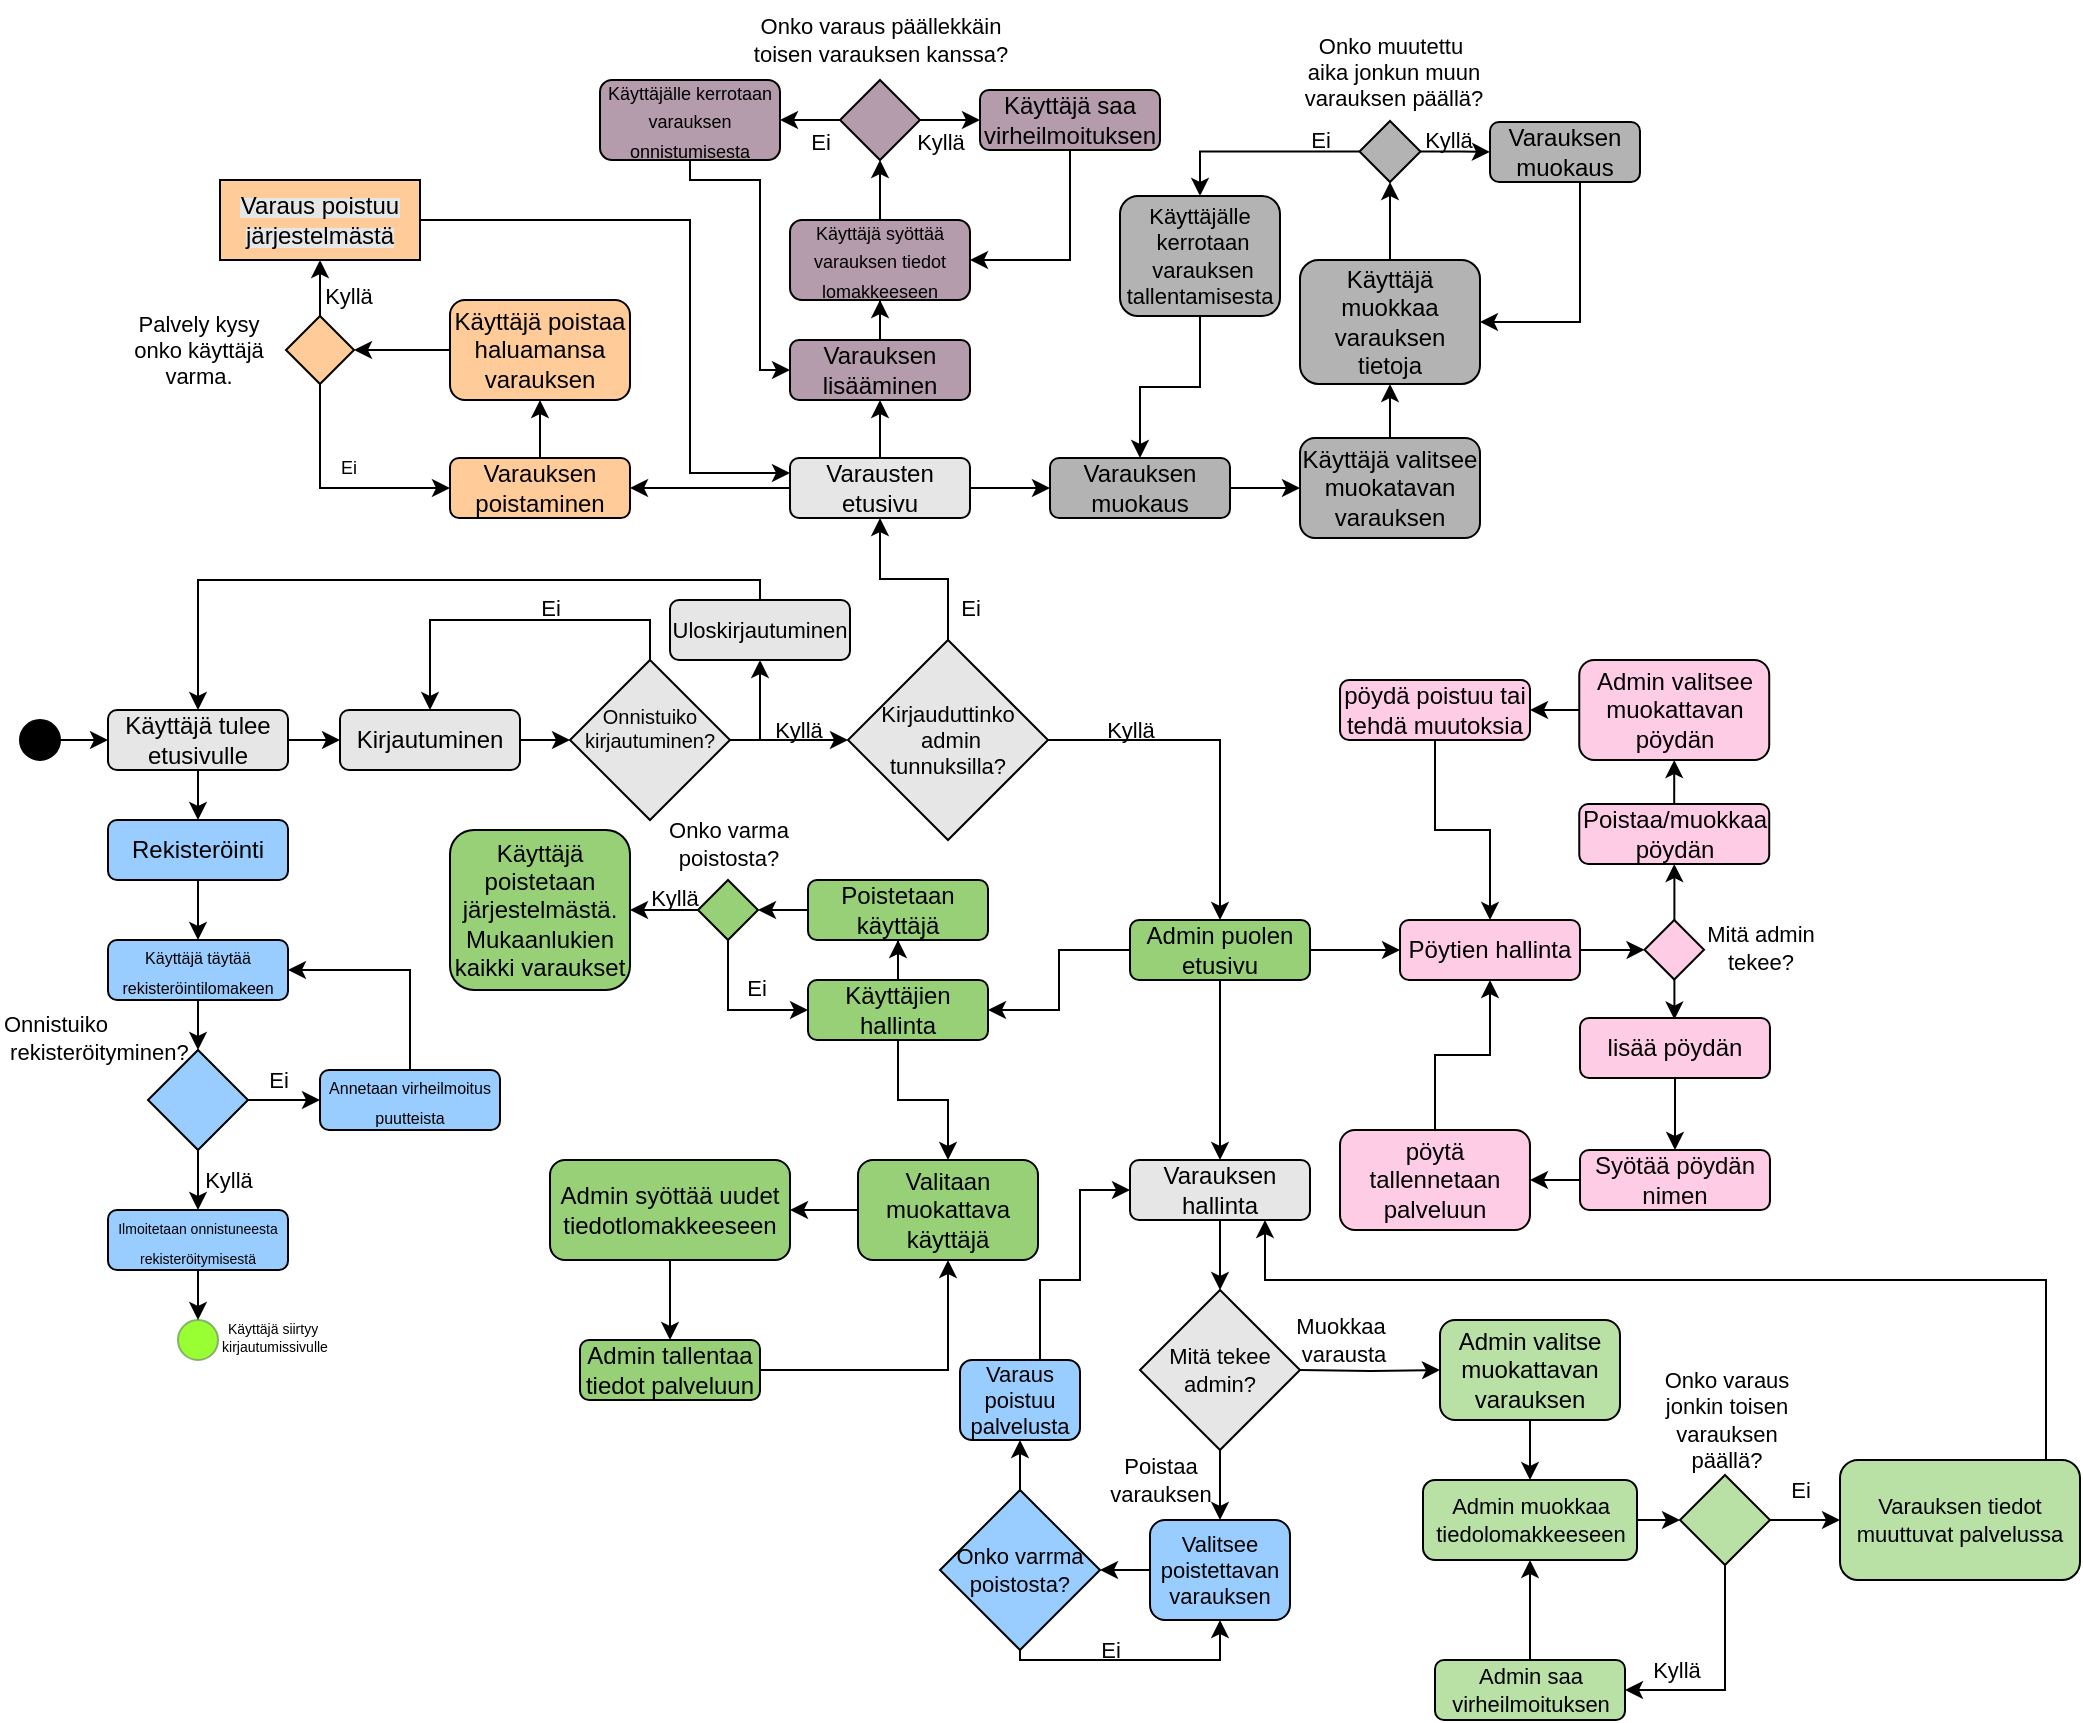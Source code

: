 <mxfile version="20.3.0" type="device"><diagram id="Zxwt-YHyjRHDtDr25b8a" name="Sivu-1"><mxGraphModel dx="840" dy="798" grid="1" gridSize="10" guides="1" tooltips="1" connect="1" arrows="1" fold="1" page="1" pageScale="1" pageWidth="827" pageHeight="1169" math="0" shadow="0"><root><mxCell id="0"/><mxCell id="1" parent="0"/><mxCell id="NAeCGCfn4lsuA14U1wZT-1" value="" style="ellipse;whiteSpace=wrap;html=1;aspect=fixed;fillColor=#000000;" vertex="1" parent="1"><mxGeometry x="10" y="380" width="20" height="20" as="geometry"/></mxCell><mxCell id="NAeCGCfn4lsuA14U1wZT-2" value="Käyttäjä tulee etusivulle" style="rounded=1;whiteSpace=wrap;html=1;fillColor=#E6E6E6;" vertex="1" parent="1"><mxGeometry x="54" y="375" width="90" height="30" as="geometry"/></mxCell><mxCell id="NAeCGCfn4lsuA14U1wZT-3" value="" style="endArrow=classic;html=1;rounded=0;exitX=1;exitY=0.5;exitDx=0;exitDy=0;" edge="1" parent="1" source="NAeCGCfn4lsuA14U1wZT-1" target="NAeCGCfn4lsuA14U1wZT-2"><mxGeometry width="50" height="50" relative="1" as="geometry"><mxPoint x="40" y="450" as="sourcePoint"/><mxPoint x="90" y="400" as="targetPoint"/></mxGeometry></mxCell><mxCell id="NAeCGCfn4lsuA14U1wZT-4" value="Rekisteröinti" style="rounded=1;whiteSpace=wrap;html=1;fillColor=#99CCFF;" vertex="1" parent="1"><mxGeometry x="54" y="430" width="90" height="30" as="geometry"/></mxCell><mxCell id="NAeCGCfn4lsuA14U1wZT-5" value="" style="endArrow=classic;html=1;rounded=0;entryX=0.5;entryY=0;entryDx=0;entryDy=0;exitX=0.5;exitY=1;exitDx=0;exitDy=0;" edge="1" parent="1" source="NAeCGCfn4lsuA14U1wZT-2" target="NAeCGCfn4lsuA14U1wZT-4"><mxGeometry width="50" height="50" relative="1" as="geometry"><mxPoint x="40" y="430" as="sourcePoint"/><mxPoint x="90" y="380" as="targetPoint"/></mxGeometry></mxCell><mxCell id="NAeCGCfn4lsuA14U1wZT-6" value="&lt;font style=&quot;font-size: 8px;&quot;&gt;Käyttäjä täytää rekisteröintilomakeen&lt;/font&gt;" style="rounded=1;whiteSpace=wrap;html=1;fillColor=#99CCFF;" vertex="1" parent="1"><mxGeometry x="54" y="490" width="90" height="30" as="geometry"/></mxCell><mxCell id="NAeCGCfn4lsuA14U1wZT-8" value="" style="endArrow=classic;html=1;rounded=0;fontSize=8;entryX=0.5;entryY=0;entryDx=0;entryDy=0;exitX=0.5;exitY=1;exitDx=0;exitDy=0;" edge="1" parent="1" source="NAeCGCfn4lsuA14U1wZT-4" target="NAeCGCfn4lsuA14U1wZT-6"><mxGeometry width="50" height="50" relative="1" as="geometry"><mxPoint x="130" y="470" as="sourcePoint"/><mxPoint x="180" y="420" as="targetPoint"/></mxGeometry></mxCell><mxCell id="NAeCGCfn4lsuA14U1wZT-18" value="" style="endArrow=classic;html=1;rounded=0;fontSize=8;exitX=0.5;exitY=1;exitDx=0;exitDy=0;entryX=0.5;entryY=0;entryDx=0;entryDy=0;" edge="1" parent="1" target="NAeCGCfn4lsuA14U1wZT-19"><mxGeometry width="50" height="50" relative="1" as="geometry"><mxPoint x="99.0" y="520" as="sourcePoint"/><mxPoint x="99" y="540" as="targetPoint"/></mxGeometry></mxCell><mxCell id="NAeCGCfn4lsuA14U1wZT-19" value="&lt;font style=&quot;font-size: 9px;&quot;&gt;&lt;br&gt;&lt;/font&gt;" style="rhombus;whiteSpace=wrap;html=1;fontSize=6;fillColor=#99CCFF;horizontal=1;" vertex="1" parent="1"><mxGeometry x="74" y="545" width="50" height="50" as="geometry"/></mxCell><mxCell id="NAeCGCfn4lsuA14U1wZT-20" value="&lt;font style=&quot;font-size: 8px;&quot;&gt;Annetaan virheilmoitus puutteista&lt;/font&gt;" style="rounded=1;whiteSpace=wrap;html=1;fillColor=#99CCFF;" vertex="1" parent="1"><mxGeometry x="160" y="555" width="90" height="30" as="geometry"/></mxCell><mxCell id="NAeCGCfn4lsuA14U1wZT-21" value="" style="endArrow=classic;html=1;rounded=0;fontSize=8;entryX=0;entryY=0.5;entryDx=0;entryDy=0;exitX=1;exitY=0.5;exitDx=0;exitDy=0;" edge="1" parent="1" target="NAeCGCfn4lsuA14U1wZT-20" source="NAeCGCfn4lsuA14U1wZT-19"><mxGeometry width="50" height="50" relative="1" as="geometry"><mxPoint x="205.0" y="530" as="sourcePoint"/><mxPoint x="286" y="490" as="targetPoint"/></mxGeometry></mxCell><mxCell id="NAeCGCfn4lsuA14U1wZT-23" value="Ei" style="text;html=1;align=center;verticalAlign=middle;resizable=0;points=[];autosize=1;strokeColor=none;fillColor=none;fontSize=11;" vertex="1" parent="1"><mxGeometry x="124" y="545" width="30" height="30" as="geometry"/></mxCell><mxCell id="NAeCGCfn4lsuA14U1wZT-24" value="&lt;font style=&quot;font-size: 7px;&quot;&gt;Ilmoitetaan onnistuneesta rekisteröitymisestä&lt;/font&gt;" style="rounded=1;whiteSpace=wrap;html=1;fillColor=#99CCFF;" vertex="1" parent="1"><mxGeometry x="54" y="625" width="90" height="30" as="geometry"/></mxCell><mxCell id="NAeCGCfn4lsuA14U1wZT-25" value="" style="endArrow=classic;html=1;rounded=0;fontSize=8;entryX=0.5;entryY=0;entryDx=0;entryDy=0;exitX=0.5;exitY=1;exitDx=0;exitDy=0;" edge="1" parent="1" target="NAeCGCfn4lsuA14U1wZT-24"><mxGeometry width="50" height="50" relative="1" as="geometry"><mxPoint x="99.0" y="595" as="sourcePoint"/><mxPoint x="180" y="555" as="targetPoint"/></mxGeometry></mxCell><mxCell id="NAeCGCfn4lsuA14U1wZT-26" value="Kyllä" style="text;html=1;align=center;verticalAlign=middle;resizable=0;points=[];autosize=1;strokeColor=none;fillColor=none;fontSize=11;" vertex="1" parent="1"><mxGeometry x="89" y="595" width="50" height="30" as="geometry"/></mxCell><mxCell id="NAeCGCfn4lsuA14U1wZT-27" value="" style="ellipse;whiteSpace=wrap;html=1;aspect=fixed;fontSize=7;fillColor=#99FF33;strokeColor=#82b366;" vertex="1" parent="1"><mxGeometry x="89" y="680" width="20" height="20" as="geometry"/></mxCell><mxCell id="NAeCGCfn4lsuA14U1wZT-29" value="" style="endArrow=classic;html=1;rounded=0;fontSize=7;exitX=0.5;exitY=1;exitDx=0;exitDy=0;entryX=0.5;entryY=0;entryDx=0;entryDy=0;" edge="1" parent="1" source="NAeCGCfn4lsuA14U1wZT-24" target="NAeCGCfn4lsuA14U1wZT-27"><mxGeometry width="50" height="50" relative="1" as="geometry"><mxPoint x="150" y="660" as="sourcePoint"/><mxPoint x="200" y="610" as="targetPoint"/></mxGeometry></mxCell><mxCell id="NAeCGCfn4lsuA14U1wZT-30" value="Käyttäjä siirtyy&amp;nbsp;&lt;br&gt;kirjautumissivulle" style="text;html=1;align=center;verticalAlign=middle;resizable=0;points=[];autosize=1;strokeColor=none;fillColor=none;fontSize=7;" vertex="1" parent="1"><mxGeometry x="97" y="674" width="80" height="30" as="geometry"/></mxCell><mxCell id="NAeCGCfn4lsuA14U1wZT-31" value="" style="endArrow=classic;html=1;rounded=0;fontSize=7;exitX=0.5;exitY=0;exitDx=0;exitDy=0;entryX=1;entryY=0.5;entryDx=0;entryDy=0;" edge="1" parent="1" source="NAeCGCfn4lsuA14U1wZT-20" target="NAeCGCfn4lsuA14U1wZT-6"><mxGeometry width="50" height="50" relative="1" as="geometry"><mxPoint x="150" y="520" as="sourcePoint"/><mxPoint x="200" y="470" as="targetPoint"/><Array as="points"><mxPoint x="205" y="505"/></Array></mxGeometry></mxCell><mxCell id="NAeCGCfn4lsuA14U1wZT-32" value="Kirjautuminen" style="rounded=1;whiteSpace=wrap;html=1;fillColor=#E6E6E6;" vertex="1" parent="1"><mxGeometry x="170" y="375" width="90" height="30" as="geometry"/></mxCell><mxCell id="NAeCGCfn4lsuA14U1wZT-37" value="" style="endArrow=classic;html=1;rounded=0;entryX=0;entryY=0.5;entryDx=0;entryDy=0;exitX=1;exitY=0.5;exitDx=0;exitDy=0;" edge="1" parent="1" source="NAeCGCfn4lsuA14U1wZT-2" target="NAeCGCfn4lsuA14U1wZT-32"><mxGeometry width="50" height="50" relative="1" as="geometry"><mxPoint x="160" y="370" as="sourcePoint"/><mxPoint x="160" y="395" as="targetPoint"/></mxGeometry></mxCell><mxCell id="NAeCGCfn4lsuA14U1wZT-39" value="" style="endArrow=classic;html=1;rounded=0;entryX=0;entryY=0.5;entryDx=0;entryDy=0;exitX=1;exitY=0.5;exitDx=0;exitDy=0;" edge="1" parent="1" target="NAeCGCfn4lsuA14U1wZT-40"><mxGeometry width="50" height="50" relative="1" as="geometry"><mxPoint x="260" y="390" as="sourcePoint"/><mxPoint x="286" y="390" as="targetPoint"/></mxGeometry></mxCell><mxCell id="NAeCGCfn4lsuA14U1wZT-43" style="edgeStyle=orthogonalEdgeStyle;rounded=0;orthogonalLoop=1;jettySize=auto;html=1;fontSize=10;entryX=0.5;entryY=0;entryDx=0;entryDy=0;exitX=0.5;exitY=0;exitDx=0;exitDy=0;" edge="1" parent="1" source="NAeCGCfn4lsuA14U1wZT-40" target="NAeCGCfn4lsuA14U1wZT-32"><mxGeometry relative="1" as="geometry"><mxPoint x="200" y="330" as="targetPoint"/><Array as="points"><mxPoint x="325" y="330"/><mxPoint x="215" y="330"/></Array></mxGeometry></mxCell><mxCell id="NAeCGCfn4lsuA14U1wZT-48" style="edgeStyle=orthogonalEdgeStyle;rounded=0;orthogonalLoop=1;jettySize=auto;html=1;entryX=0;entryY=0.5;entryDx=0;entryDy=0;fontSize=11;" edge="1" parent="1" source="NAeCGCfn4lsuA14U1wZT-40" target="NAeCGCfn4lsuA14U1wZT-47"><mxGeometry relative="1" as="geometry"/></mxCell><mxCell id="NAeCGCfn4lsuA14U1wZT-40" value="&lt;font style=&quot;font-size: 10px;&quot;&gt;Onnistuiko&lt;br&gt;kirjautuminen?&lt;br&gt;&lt;br&gt;&lt;/font&gt;" style="rhombus;whiteSpace=wrap;html=1;fontSize=8;fillColor=#E6E6E6;" vertex="1" parent="1"><mxGeometry x="285" y="350" width="80" height="80" as="geometry"/></mxCell><mxCell id="NAeCGCfn4lsuA14U1wZT-46" value="Ei" style="text;html=1;align=center;verticalAlign=middle;resizable=0;points=[];autosize=1;strokeColor=none;fillColor=none;fontSize=11;" vertex="1" parent="1"><mxGeometry x="260" y="309" width="30" height="30" as="geometry"/></mxCell><mxCell id="NAeCGCfn4lsuA14U1wZT-60" style="edgeStyle=orthogonalEdgeStyle;rounded=0;orthogonalLoop=1;jettySize=auto;html=1;entryX=0.5;entryY=1;entryDx=0;entryDy=0;strokeColor=#000000;fontSize=11;" edge="1" parent="1" source="NAeCGCfn4lsuA14U1wZT-47" target="NAeCGCfn4lsuA14U1wZT-58"><mxGeometry relative="1" as="geometry"><mxPoint x="530" y="340" as="sourcePoint"/><mxPoint x="530" y="309" as="targetPoint"/></mxGeometry></mxCell><mxCell id="NAeCGCfn4lsuA14U1wZT-177" style="edgeStyle=orthogonalEdgeStyle;rounded=0;orthogonalLoop=1;jettySize=auto;html=1;entryX=0.5;entryY=0;entryDx=0;entryDy=0;strokeColor=#000000;fontSize=8;fontColor=#000000;" edge="1" parent="1" source="NAeCGCfn4lsuA14U1wZT-47" target="NAeCGCfn4lsuA14U1wZT-176"><mxGeometry relative="1" as="geometry"/></mxCell><mxCell id="NAeCGCfn4lsuA14U1wZT-47" value="&lt;font style=&quot;font-size: 11px;&quot;&gt;Kirjauduttinko&lt;br&gt;&amp;nbsp;admin &lt;br&gt;tunnuksilla?&lt;/font&gt;" style="rhombus;whiteSpace=wrap;html=1;fontSize=10;fillColor=#E6E6E6;" vertex="1" parent="1"><mxGeometry x="424" y="340" width="100" height="100" as="geometry"/></mxCell><mxCell id="NAeCGCfn4lsuA14U1wZT-49" value="Kyllä" style="text;html=1;align=center;verticalAlign=middle;resizable=0;points=[];autosize=1;strokeColor=none;fillColor=none;fontSize=11;" vertex="1" parent="1"><mxGeometry x="374" y="370" width="50" height="30" as="geometry"/></mxCell><mxCell id="NAeCGCfn4lsuA14U1wZT-53" style="edgeStyle=orthogonalEdgeStyle;rounded=0;orthogonalLoop=1;jettySize=auto;html=1;strokeColor=#000000;fontSize=11;entryX=0.5;entryY=0;entryDx=0;entryDy=0;exitX=0.5;exitY=0;exitDx=0;exitDy=0;" edge="1" parent="1" source="NAeCGCfn4lsuA14U1wZT-50" target="NAeCGCfn4lsuA14U1wZT-2"><mxGeometry relative="1" as="geometry"><mxPoint x="270" y="300" as="targetPoint"/><Array as="points"><mxPoint x="380" y="310"/><mxPoint x="99" y="310"/></Array></mxGeometry></mxCell><mxCell id="NAeCGCfn4lsuA14U1wZT-50" value="&lt;font style=&quot;font-size: 11px;&quot;&gt;Uloskirjautuminen&lt;/font&gt;" style="rounded=1;whiteSpace=wrap;html=1;fillColor=#E6E6E6;" vertex="1" parent="1"><mxGeometry x="335" y="320" width="90" height="30" as="geometry"/></mxCell><mxCell id="NAeCGCfn4lsuA14U1wZT-52" value="" style="endArrow=classic;html=1;rounded=0;strokeColor=#000000;fontSize=11;entryX=0.5;entryY=1;entryDx=0;entryDy=0;" edge="1" parent="1" target="NAeCGCfn4lsuA14U1wZT-50"><mxGeometry width="50" height="50" relative="1" as="geometry"><mxPoint x="380" y="390" as="sourcePoint"/><mxPoint x="490" y="420" as="targetPoint"/></mxGeometry></mxCell><mxCell id="NAeCGCfn4lsuA14U1wZT-70" style="edgeStyle=orthogonalEdgeStyle;rounded=0;orthogonalLoop=1;jettySize=auto;html=1;entryX=0.5;entryY=1;entryDx=0;entryDy=0;strokeColor=#000000;fontSize=11;" edge="1" parent="1" source="NAeCGCfn4lsuA14U1wZT-58" target="NAeCGCfn4lsuA14U1wZT-66"><mxGeometry relative="1" as="geometry"/></mxCell><mxCell id="NAeCGCfn4lsuA14U1wZT-89" style="edgeStyle=orthogonalEdgeStyle;rounded=0;orthogonalLoop=1;jettySize=auto;html=1;strokeColor=#000000;fontSize=9;" edge="1" parent="1" source="NAeCGCfn4lsuA14U1wZT-58" target="NAeCGCfn4lsuA14U1wZT-88"><mxGeometry relative="1" as="geometry"/></mxCell><mxCell id="NAeCGCfn4lsuA14U1wZT-107" style="edgeStyle=orthogonalEdgeStyle;rounded=0;orthogonalLoop=1;jettySize=auto;html=1;strokeColor=#000000;fontSize=9;fontColor=#000000;entryX=0;entryY=0.5;entryDx=0;entryDy=0;" edge="1" parent="1" source="NAeCGCfn4lsuA14U1wZT-58" target="NAeCGCfn4lsuA14U1wZT-106"><mxGeometry relative="1" as="geometry"/></mxCell><mxCell id="NAeCGCfn4lsuA14U1wZT-58" value="Varausten etusivu" style="rounded=1;whiteSpace=wrap;html=1;fillColor=#E6E6E6;" vertex="1" parent="1"><mxGeometry x="395" y="249" width="90" height="30" as="geometry"/></mxCell><mxCell id="NAeCGCfn4lsuA14U1wZT-61" value="Ei" style="text;html=1;align=center;verticalAlign=middle;resizable=0;points=[];autosize=1;strokeColor=none;fillColor=none;fontSize=11;" vertex="1" parent="1"><mxGeometry x="470" y="309" width="30" height="30" as="geometry"/></mxCell><mxCell id="NAeCGCfn4lsuA14U1wZT-73" style="edgeStyle=orthogonalEdgeStyle;rounded=0;orthogonalLoop=1;jettySize=auto;html=1;entryX=0.5;entryY=1;entryDx=0;entryDy=0;strokeColor=#000000;fontSize=9;" edge="1" parent="1" source="NAeCGCfn4lsuA14U1wZT-66" target="NAeCGCfn4lsuA14U1wZT-71"><mxGeometry relative="1" as="geometry"/></mxCell><mxCell id="NAeCGCfn4lsuA14U1wZT-66" value="Varauksen lisääminen&lt;span style=&quot;color: rgba(0, 0, 0, 0); font-family: monospace; font-size: 0px; text-align: start;&quot;&gt;%3CmxGraphModel%3E%3Croot%3E%3CmxCell%20id%3D%220%22%2F%3E%3CmxCell%20id%3D%221%22%20parent%3D%220%22%2F%3E%3CmxCell%20id%3D%222%22%20value%3D%22Rekister%C3%B6inti%22%20style%3D%22rounded%3D1%3BwhiteSpace%3Dwrap%3Bhtml%3D1%3BfillColor%3D%23E6E6E6%3B%22%20vertex%3D%221%22%20parent%3D%221%22%3E%3CmxGeometry%20x%3D%2254%22%20y%3D%22300%22%20width%3D%2290%22%20height%3D%2230%22%20as%3D%22geometry%22%2F%3E%3C%2FmxCell%3E%3CmxCell%20id%3D%223%22%20value%3D%22%22%20style%3D%22endArrow%3Dclassic%3Bhtml%3D1%3Brounded%3D0%3BentryX%3D0.5%3BentryY%3D0%3BentryDx%3D0%3BentryDy%3D0%3BexitX%3D0.5%3BexitY%3D1%3BexitDx%3D0%3BexitDy%3D0%3B%22%20edge%3D%221%22%20target%3D%222%22%20parent%3D%221%22%3E%3CmxGeometry%20width%3D%2250%22%20height%3D%2250%22%20relative%3D%221%22%20as%3D%22geometry%22%3E%3CmxPoint%20x%3D%2299%22%20y%3D%22275%22%20as%3D%22sourcePoint%22%2F%3E%3CmxPoint%20x%3D%2290%22%20y%3D%22250%22%20as%3D%22targetPoint%22%2F%3E%3C%2FmxGeometry%3E%3C%2FmxCell%3E%3C%2Froot%3E%3C%2FmxGraphModel%3E&lt;/span&gt;" style="rounded=1;whiteSpace=wrap;html=1;fillColor=#B59CAC;" vertex="1" parent="1"><mxGeometry x="395" y="190" width="90" height="30" as="geometry"/></mxCell><mxCell id="NAeCGCfn4lsuA14U1wZT-76" style="edgeStyle=orthogonalEdgeStyle;rounded=0;orthogonalLoop=1;jettySize=auto;html=1;entryX=0.5;entryY=1;entryDx=0;entryDy=0;strokeColor=#000000;fontSize=9;" edge="1" parent="1" source="NAeCGCfn4lsuA14U1wZT-71" target="NAeCGCfn4lsuA14U1wZT-74"><mxGeometry relative="1" as="geometry"/></mxCell><mxCell id="NAeCGCfn4lsuA14U1wZT-71" value="&lt;font style=&quot;font-size: 9px;&quot;&gt;Käyttäjä syöttää varauksen tiedot lomakkeeseen&lt;/font&gt;" style="rounded=1;whiteSpace=wrap;html=1;fillColor=#B59CAC;" vertex="1" parent="1"><mxGeometry x="395" y="130" width="90" height="40" as="geometry"/></mxCell><mxCell id="NAeCGCfn4lsuA14U1wZT-79" style="edgeStyle=orthogonalEdgeStyle;rounded=0;orthogonalLoop=1;jettySize=auto;html=1;entryX=0;entryY=0.5;entryDx=0;entryDy=0;strokeColor=#000000;fontSize=9;" edge="1" parent="1" source="NAeCGCfn4lsuA14U1wZT-74" target="NAeCGCfn4lsuA14U1wZT-77"><mxGeometry relative="1" as="geometry"/></mxCell><mxCell id="NAeCGCfn4lsuA14U1wZT-83" style="edgeStyle=orthogonalEdgeStyle;rounded=0;orthogonalLoop=1;jettySize=auto;html=1;entryX=1;entryY=0.5;entryDx=0;entryDy=0;strokeColor=#000000;fontSize=9;" edge="1" parent="1" source="NAeCGCfn4lsuA14U1wZT-74" target="NAeCGCfn4lsuA14U1wZT-82"><mxGeometry relative="1" as="geometry"/></mxCell><mxCell id="NAeCGCfn4lsuA14U1wZT-74" value="" style="rhombus;whiteSpace=wrap;html=1;strokeColor=#000000;fontSize=9;fillColor=#B59CAC;" vertex="1" parent="1"><mxGeometry x="420" y="60" width="40" height="40" as="geometry"/></mxCell><mxCell id="NAeCGCfn4lsuA14U1wZT-75" value="Onko varaus päällekkäin&lt;br style=&quot;font-size: 11px;&quot;&gt;toisen varauksen kanssa?" style="text;html=1;align=center;verticalAlign=middle;resizable=0;points=[];autosize=1;strokeColor=none;fillColor=none;fontSize=11;" vertex="1" parent="1"><mxGeometry x="365" y="20" width="150" height="40" as="geometry"/></mxCell><mxCell id="NAeCGCfn4lsuA14U1wZT-80" style="edgeStyle=orthogonalEdgeStyle;rounded=0;orthogonalLoop=1;jettySize=auto;html=1;strokeColor=#000000;fontSize=9;entryX=1;entryY=0.5;entryDx=0;entryDy=0;exitX=0.5;exitY=1;exitDx=0;exitDy=0;" edge="1" parent="1" source="NAeCGCfn4lsuA14U1wZT-77" target="NAeCGCfn4lsuA14U1wZT-71"><mxGeometry relative="1" as="geometry"><mxPoint x="570" y="160" as="targetPoint"/><mxPoint x="535" y="90" as="sourcePoint"/><Array as="points"><mxPoint x="535" y="150"/></Array></mxGeometry></mxCell><mxCell id="NAeCGCfn4lsuA14U1wZT-77" value="Käyttäjä saa&lt;br&gt;virheilmoituksen" style="rounded=1;whiteSpace=wrap;html=1;fillColor=#B59CAC;" vertex="1" parent="1"><mxGeometry x="490" y="65" width="90" height="30" as="geometry"/></mxCell><mxCell id="NAeCGCfn4lsuA14U1wZT-86" style="edgeStyle=orthogonalEdgeStyle;rounded=0;orthogonalLoop=1;jettySize=auto;html=1;strokeColor=#000000;fontSize=9;entryX=0;entryY=0.5;entryDx=0;entryDy=0;exitX=0.5;exitY=1;exitDx=0;exitDy=0;" edge="1" parent="1" source="NAeCGCfn4lsuA14U1wZT-82" target="NAeCGCfn4lsuA14U1wZT-66"><mxGeometry relative="1" as="geometry"><mxPoint x="380" y="210" as="targetPoint"/><Array as="points"><mxPoint x="345" y="110"/><mxPoint x="380" y="110"/><mxPoint x="380" y="205"/></Array></mxGeometry></mxCell><mxCell id="NAeCGCfn4lsuA14U1wZT-82" value="&lt;font style=&quot;font-size: 9px;&quot;&gt;Käyttäjälle kerrotaan varauksen onnistumisesta&lt;/font&gt;" style="rounded=1;whiteSpace=wrap;html=1;fillColor=#B59CAC;" vertex="1" parent="1"><mxGeometry x="300" y="60" width="90" height="40" as="geometry"/></mxCell><mxCell id="NAeCGCfn4lsuA14U1wZT-84" value="Ei" style="text;html=1;align=center;verticalAlign=middle;resizable=0;points=[];autosize=1;strokeColor=none;fillColor=none;fontSize=11;" vertex="1" parent="1"><mxGeometry x="395" y="75.5" width="30" height="30" as="geometry"/></mxCell><mxCell id="NAeCGCfn4lsuA14U1wZT-85" value="Kyllä" style="text;html=1;align=center;verticalAlign=middle;resizable=0;points=[];autosize=1;strokeColor=none;fillColor=none;fontSize=11;" vertex="1" parent="1"><mxGeometry x="445" y="75.5" width="50" height="30" as="geometry"/></mxCell><mxCell id="NAeCGCfn4lsuA14U1wZT-92" style="edgeStyle=orthogonalEdgeStyle;rounded=0;orthogonalLoop=1;jettySize=auto;html=1;entryX=0.5;entryY=1;entryDx=0;entryDy=0;strokeColor=#000000;fontSize=9;" edge="1" parent="1" source="NAeCGCfn4lsuA14U1wZT-88" target="NAeCGCfn4lsuA14U1wZT-91"><mxGeometry relative="1" as="geometry"/></mxCell><mxCell id="NAeCGCfn4lsuA14U1wZT-88" value="Varauksen&lt;br&gt;poistaminen" style="rounded=1;whiteSpace=wrap;html=1;fillColor=#FFCC99;" vertex="1" parent="1"><mxGeometry x="225" y="249" width="90" height="30" as="geometry"/></mxCell><mxCell id="NAeCGCfn4lsuA14U1wZT-95" style="edgeStyle=orthogonalEdgeStyle;rounded=0;orthogonalLoop=1;jettySize=auto;html=1;strokeColor=#000000;fontSize=9;" edge="1" parent="1" source="NAeCGCfn4lsuA14U1wZT-91" target="NAeCGCfn4lsuA14U1wZT-93"><mxGeometry relative="1" as="geometry"/></mxCell><mxCell id="NAeCGCfn4lsuA14U1wZT-91" value="Käyttäjä poistaa haluamansa varauksen" style="rounded=1;whiteSpace=wrap;html=1;fillColor=#FFCC99;" vertex="1" parent="1"><mxGeometry x="225" y="170" width="90" height="50" as="geometry"/></mxCell><mxCell id="NAeCGCfn4lsuA14U1wZT-96" style="edgeStyle=orthogonalEdgeStyle;rounded=0;orthogonalLoop=1;jettySize=auto;html=1;strokeColor=#000000;fontSize=9;entryX=0;entryY=0.5;entryDx=0;entryDy=0;" edge="1" parent="1" source="NAeCGCfn4lsuA14U1wZT-93" target="NAeCGCfn4lsuA14U1wZT-88"><mxGeometry relative="1" as="geometry"><mxPoint x="160" y="270" as="targetPoint"/><Array as="points"><mxPoint x="160" y="264"/></Array></mxGeometry></mxCell><mxCell id="NAeCGCfn4lsuA14U1wZT-99" style="edgeStyle=orthogonalEdgeStyle;rounded=0;orthogonalLoop=1;jettySize=auto;html=1;strokeColor=#000000;fontSize=9;entryX=0.5;entryY=1;entryDx=0;entryDy=0;" edge="1" parent="1" source="NAeCGCfn4lsuA14U1wZT-93" target="NAeCGCfn4lsuA14U1wZT-102"><mxGeometry relative="1" as="geometry"><mxPoint x="160.034" y="150" as="targetPoint"/></mxGeometry></mxCell><mxCell id="NAeCGCfn4lsuA14U1wZT-93" value="" style="rhombus;whiteSpace=wrap;html=1;strokeColor=#000000;fontSize=9;fillColor=#FFCC99;" vertex="1" parent="1"><mxGeometry x="143" y="178" width="34" height="34" as="geometry"/></mxCell><mxCell id="NAeCGCfn4lsuA14U1wZT-94" value="Palvely kysy&lt;br style=&quot;font-size: 11px;&quot;&gt;onko käyttäjä&lt;br style=&quot;font-size: 11px;&quot;&gt;varma." style="text;html=1;align=center;verticalAlign=middle;resizable=0;points=[];autosize=1;strokeColor=none;fillColor=none;fontSize=11;" vertex="1" parent="1"><mxGeometry x="54" y="170" width="90" height="50" as="geometry"/></mxCell><mxCell id="NAeCGCfn4lsuA14U1wZT-97" value="Ei" style="text;html=1;align=center;verticalAlign=middle;resizable=0;points=[];autosize=1;strokeColor=none;fillColor=none;fontSize=9;" vertex="1" parent="1"><mxGeometry x="159" y="244" width="30" height="20" as="geometry"/></mxCell><mxCell id="NAeCGCfn4lsuA14U1wZT-100" value="Kyllä" style="text;html=1;align=center;verticalAlign=middle;resizable=0;points=[];autosize=1;strokeColor=none;fillColor=none;fontSize=11;" vertex="1" parent="1"><mxGeometry x="149" y="153" width="50" height="30" as="geometry"/></mxCell><mxCell id="NAeCGCfn4lsuA14U1wZT-104" style="edgeStyle=orthogonalEdgeStyle;rounded=0;orthogonalLoop=1;jettySize=auto;html=1;entryX=0;entryY=0.25;entryDx=0;entryDy=0;strokeColor=#000000;fontSize=9;fontColor=#000000;" edge="1" parent="1" source="NAeCGCfn4lsuA14U1wZT-102" target="NAeCGCfn4lsuA14U1wZT-58"><mxGeometry relative="1" as="geometry"><Array as="points"><mxPoint x="345" y="130"/><mxPoint x="345" y="257"/></Array></mxGeometry></mxCell><mxCell id="NAeCGCfn4lsuA14U1wZT-102" value="&lt;span style=&quot;background-color: rgb(230, 230, 230);&quot;&gt;&lt;span style=&quot;font-family: Helvetica; font-size: 12px; font-style: normal; font-variant-ligatures: normal; font-variant-caps: normal; font-weight: 400; letter-spacing: normal; orphans: 2; text-align: center; text-indent: 0px; text-transform: none; widows: 2; word-spacing: 0px; -webkit-text-stroke-width: 0px; text-decoration-thickness: initial; text-decoration-style: initial; text-decoration-color: initial; float: none; display: inline !important;&quot;&gt;Varaus poistuu järjestelmästä&lt;/span&gt;&lt;br&gt;&lt;/span&gt;" style="rounded=0;whiteSpace=wrap;html=1;strokeColor=#000000;fontSize=9;fillColor=#FFCC99;" vertex="1" parent="1"><mxGeometry x="110" y="110" width="100" height="40" as="geometry"/></mxCell><mxCell id="NAeCGCfn4lsuA14U1wZT-114" value="" style="edgeStyle=orthogonalEdgeStyle;rounded=0;orthogonalLoop=1;jettySize=auto;html=1;strokeColor=#000000;fontSize=9;fontColor=#000000;entryX=0;entryY=0.5;entryDx=0;entryDy=0;" edge="1" parent="1" source="NAeCGCfn4lsuA14U1wZT-106" target="NAeCGCfn4lsuA14U1wZT-113"><mxGeometry relative="1" as="geometry"><mxPoint x="650.0" y="264" as="targetPoint"/></mxGeometry></mxCell><mxCell id="NAeCGCfn4lsuA14U1wZT-106" value="Varauksen muokaus" style="rounded=1;whiteSpace=wrap;html=1;fillColor=#B3B3B3;" vertex="1" parent="1"><mxGeometry x="525" y="249" width="90" height="30" as="geometry"/></mxCell><mxCell id="NAeCGCfn4lsuA14U1wZT-117" value="" style="edgeStyle=orthogonalEdgeStyle;rounded=0;orthogonalLoop=1;jettySize=auto;html=1;strokeColor=#000000;fontSize=9;fontColor=#000000;exitX=0.5;exitY=0;exitDx=0;exitDy=0;entryX=0.5;entryY=1;entryDx=0;entryDy=0;" edge="1" parent="1" source="NAeCGCfn4lsuA14U1wZT-113" target="NAeCGCfn4lsuA14U1wZT-116"><mxGeometry relative="1" as="geometry"><mxPoint x="694.941" y="239" as="sourcePoint"/></mxGeometry></mxCell><mxCell id="NAeCGCfn4lsuA14U1wZT-113" value="Käyttäjä valitsee muokatavan varauksen" style="rounded=1;whiteSpace=wrap;html=1;fillColor=#B3B3B3;" vertex="1" parent="1"><mxGeometry x="650" y="239" width="90" height="50" as="geometry"/></mxCell><mxCell id="NAeCGCfn4lsuA14U1wZT-120" value="" style="edgeStyle=orthogonalEdgeStyle;rounded=0;orthogonalLoop=1;jettySize=auto;html=1;strokeColor=#000000;fontSize=9;fontColor=#000000;entryX=0.5;entryY=1;entryDx=0;entryDy=0;" edge="1" parent="1" source="NAeCGCfn4lsuA14U1wZT-116" target="NAeCGCfn4lsuA14U1wZT-119"><mxGeometry relative="1" as="geometry"><Array as="points"/></mxGeometry></mxCell><mxCell id="NAeCGCfn4lsuA14U1wZT-116" value="Käyttäjä muokkaa varauksen tietoja" style="rounded=1;whiteSpace=wrap;html=1;fillColor=#B3B3B3;" vertex="1" parent="1"><mxGeometry x="650" y="150" width="90" height="62" as="geometry"/></mxCell><mxCell id="NAeCGCfn4lsuA14U1wZT-125" style="edgeStyle=orthogonalEdgeStyle;rounded=0;orthogonalLoop=1;jettySize=auto;html=1;entryX=0.5;entryY=0;entryDx=0;entryDy=0;strokeColor=#000000;fontSize=8;fontColor=#000000;" edge="1" parent="1" source="NAeCGCfn4lsuA14U1wZT-119" target="NAeCGCfn4lsuA14U1wZT-244"><mxGeometry relative="1" as="geometry"><mxPoint x="645" y="129.875" as="targetPoint"/></mxGeometry></mxCell><mxCell id="NAeCGCfn4lsuA14U1wZT-130" style="edgeStyle=orthogonalEdgeStyle;rounded=0;orthogonalLoop=1;jettySize=auto;html=1;entryX=0;entryY=0.5;entryDx=0;entryDy=0;strokeColor=#000000;fontSize=8;fontColor=#000000;" edge="1" parent="1" source="NAeCGCfn4lsuA14U1wZT-119" target="NAeCGCfn4lsuA14U1wZT-129"><mxGeometry relative="1" as="geometry"/></mxCell><mxCell id="NAeCGCfn4lsuA14U1wZT-119" value="" style="rhombus;whiteSpace=wrap;html=1;labelBackgroundColor=#E6E6E6;strokeColor=#000000;fontSize=9;fontColor=#000000;fillColor=#B3B3B3;" vertex="1" parent="1"><mxGeometry x="679.75" y="80.5" width="30.5" height="30.5" as="geometry"/></mxCell><mxCell id="NAeCGCfn4lsuA14U1wZT-121" value="Onko muutettu&lt;br style=&quot;font-size: 11px;&quot;&gt;&amp;nbsp;aika jonkun muun&lt;br style=&quot;font-size: 11px;&quot;&gt;&amp;nbsp;varauksen päällä?" style="text;html=1;align=center;verticalAlign=middle;resizable=0;points=[];autosize=1;strokeColor=none;fillColor=none;fontSize=11;fontColor=#000000;" vertex="1" parent="1"><mxGeometry x="635" y="30.5" width="120" height="50" as="geometry"/></mxCell><mxCell id="NAeCGCfn4lsuA14U1wZT-126" style="edgeStyle=orthogonalEdgeStyle;rounded=0;orthogonalLoop=1;jettySize=auto;html=1;entryX=0.5;entryY=0;entryDx=0;entryDy=0;strokeColor=#000000;fontSize=8;fontColor=#000000;exitX=0.5;exitY=1;exitDx=0;exitDy=0;" edge="1" parent="1" source="NAeCGCfn4lsuA14U1wZT-244" target="NAeCGCfn4lsuA14U1wZT-106"><mxGeometry relative="1" as="geometry"><mxPoint x="605.0" y="149.75" as="sourcePoint"/></mxGeometry></mxCell><mxCell id="NAeCGCfn4lsuA14U1wZT-127" value="Ei" style="text;html=1;align=center;verticalAlign=middle;resizable=0;points=[];autosize=1;strokeColor=none;fillColor=none;fontSize=11;fontColor=#000000;" vertex="1" parent="1"><mxGeometry x="645" y="75" width="30" height="30" as="geometry"/></mxCell><mxCell id="NAeCGCfn4lsuA14U1wZT-134" style="edgeStyle=orthogonalEdgeStyle;rounded=0;orthogonalLoop=1;jettySize=auto;html=1;entryX=1;entryY=0.5;entryDx=0;entryDy=0;strokeColor=#000000;fontSize=8;fontColor=#000000;exitX=0.5;exitY=1;exitDx=0;exitDy=0;" edge="1" parent="1" source="NAeCGCfn4lsuA14U1wZT-129" target="NAeCGCfn4lsuA14U1wZT-116"><mxGeometry relative="1" as="geometry"><Array as="points"><mxPoint x="790" y="181"/></Array></mxGeometry></mxCell><mxCell id="NAeCGCfn4lsuA14U1wZT-129" value="Varauksen muokaus" style="rounded=1;whiteSpace=wrap;html=1;fillColor=#B3B3B3;" vertex="1" parent="1"><mxGeometry x="745" y="81" width="75" height="30" as="geometry"/></mxCell><mxCell id="NAeCGCfn4lsuA14U1wZT-132" value="Kyllä" style="text;html=1;align=center;verticalAlign=middle;resizable=0;points=[];autosize=1;strokeColor=none;fillColor=none;fontSize=11;fontColor=#000000;" vertex="1" parent="1"><mxGeometry x="699" y="75" width="50" height="30" as="geometry"/></mxCell><mxCell id="NAeCGCfn4lsuA14U1wZT-183" style="edgeStyle=orthogonalEdgeStyle;rounded=0;orthogonalLoop=1;jettySize=auto;html=1;entryX=0.5;entryY=0;entryDx=0;entryDy=0;strokeColor=#000000;fontSize=10;fontColor=#000000;" edge="1" parent="1" source="NAeCGCfn4lsuA14U1wZT-176" target="NAeCGCfn4lsuA14U1wZT-181"><mxGeometry relative="1" as="geometry"/></mxCell><mxCell id="NAeCGCfn4lsuA14U1wZT-184" style="edgeStyle=orthogonalEdgeStyle;rounded=0;orthogonalLoop=1;jettySize=auto;html=1;entryX=0;entryY=0.5;entryDx=0;entryDy=0;strokeColor=#000000;fontSize=10;fontColor=#000000;" edge="1" parent="1" source="NAeCGCfn4lsuA14U1wZT-176" target="NAeCGCfn4lsuA14U1wZT-179"><mxGeometry relative="1" as="geometry"/></mxCell><mxCell id="NAeCGCfn4lsuA14U1wZT-272" style="edgeStyle=orthogonalEdgeStyle;rounded=0;orthogonalLoop=1;jettySize=auto;html=1;entryX=1;entryY=0.5;entryDx=0;entryDy=0;strokeColor=#000000;fontSize=11;fontColor=#000000;exitX=0;exitY=0.5;exitDx=0;exitDy=0;" edge="1" parent="1" source="NAeCGCfn4lsuA14U1wZT-176" target="NAeCGCfn4lsuA14U1wZT-180"><mxGeometry relative="1" as="geometry"/></mxCell><mxCell id="NAeCGCfn4lsuA14U1wZT-176" value="Admin puolen etusivu" style="rounded=1;whiteSpace=wrap;html=1;fillColor=#97D077;" vertex="1" parent="1"><mxGeometry x="565" y="480" width="90" height="30" as="geometry"/></mxCell><mxCell id="NAeCGCfn4lsuA14U1wZT-178" value="&lt;font style=&quot;font-size: 11px;&quot;&gt;Kyllä&lt;/font&gt;" style="text;html=1;align=center;verticalAlign=middle;resizable=0;points=[];autosize=1;strokeColor=none;fillColor=none;fontSize=11;fontColor=#000000;" vertex="1" parent="1"><mxGeometry x="540" y="370" width="50" height="30" as="geometry"/></mxCell><mxCell id="NAeCGCfn4lsuA14U1wZT-216" style="edgeStyle=orthogonalEdgeStyle;rounded=0;orthogonalLoop=1;jettySize=auto;html=1;entryX=0;entryY=0.5;entryDx=0;entryDy=0;strokeColor=#000000;fontSize=11;fontColor=#000000;" edge="1" parent="1" source="NAeCGCfn4lsuA14U1wZT-179" target="NAeCGCfn4lsuA14U1wZT-214"><mxGeometry relative="1" as="geometry"/></mxCell><mxCell id="NAeCGCfn4lsuA14U1wZT-179" value="Pöytien hallinta" style="rounded=1;whiteSpace=wrap;html=1;fillColor=#FFCCE6;" vertex="1" parent="1"><mxGeometry x="700" y="480" width="90" height="30" as="geometry"/></mxCell><mxCell id="NAeCGCfn4lsuA14U1wZT-186" style="edgeStyle=orthogonalEdgeStyle;rounded=0;orthogonalLoop=1;jettySize=auto;html=1;entryX=0.5;entryY=1;entryDx=0;entryDy=0;strokeColor=#000000;fontSize=11;fontColor=#000000;" edge="1" parent="1" source="NAeCGCfn4lsuA14U1wZT-180" target="NAeCGCfn4lsuA14U1wZT-185"><mxGeometry relative="1" as="geometry"/></mxCell><mxCell id="NAeCGCfn4lsuA14U1wZT-205" style="edgeStyle=orthogonalEdgeStyle;rounded=0;orthogonalLoop=1;jettySize=auto;html=1;entryX=0.5;entryY=0;entryDx=0;entryDy=0;strokeColor=#000000;fontSize=11;fontColor=#000000;" edge="1" parent="1" source="NAeCGCfn4lsuA14U1wZT-180" target="NAeCGCfn4lsuA14U1wZT-203"><mxGeometry relative="1" as="geometry"/></mxCell><mxCell id="NAeCGCfn4lsuA14U1wZT-180" value="Käyttäjien hallinta" style="rounded=1;whiteSpace=wrap;html=1;fillColor=#97D077;" vertex="1" parent="1"><mxGeometry x="404" y="510" width="90" height="30" as="geometry"/></mxCell><mxCell id="NAeCGCfn4lsuA14U1wZT-241" style="edgeStyle=orthogonalEdgeStyle;rounded=0;orthogonalLoop=1;jettySize=auto;html=1;entryX=0.5;entryY=0;entryDx=0;entryDy=0;strokeColor=#000000;fontSize=11;fontColor=#000000;" edge="1" parent="1" source="NAeCGCfn4lsuA14U1wZT-181" target="NAeCGCfn4lsuA14U1wZT-240"><mxGeometry relative="1" as="geometry"/></mxCell><mxCell id="NAeCGCfn4lsuA14U1wZT-181" value="Varauksen hallinta" style="rounded=1;whiteSpace=wrap;html=1;fillColor=#E6E6E6;" vertex="1" parent="1"><mxGeometry x="565" y="600" width="90" height="30" as="geometry"/></mxCell><mxCell id="NAeCGCfn4lsuA14U1wZT-189" style="edgeStyle=orthogonalEdgeStyle;rounded=0;orthogonalLoop=1;jettySize=auto;html=1;entryX=1;entryY=0.5;entryDx=0;entryDy=0;strokeColor=#000000;fontSize=11;fontColor=#000000;" edge="1" parent="1" source="NAeCGCfn4lsuA14U1wZT-185" target="NAeCGCfn4lsuA14U1wZT-187"><mxGeometry relative="1" as="geometry"/></mxCell><mxCell id="NAeCGCfn4lsuA14U1wZT-185" value="Poistetaan käyttäjä" style="rounded=1;whiteSpace=wrap;html=1;fillColor=#97D077;" vertex="1" parent="1"><mxGeometry x="404" y="460" width="90" height="30" as="geometry"/></mxCell><mxCell id="NAeCGCfn4lsuA14U1wZT-190" style="edgeStyle=orthogonalEdgeStyle;rounded=0;orthogonalLoop=1;jettySize=auto;html=1;entryX=0;entryY=0.5;entryDx=0;entryDy=0;strokeColor=#000000;fontSize=11;fontColor=#000000;" edge="1" parent="1" source="NAeCGCfn4lsuA14U1wZT-187" target="NAeCGCfn4lsuA14U1wZT-180"><mxGeometry relative="1" as="geometry"><Array as="points"><mxPoint x="364" y="525"/></Array></mxGeometry></mxCell><mxCell id="NAeCGCfn4lsuA14U1wZT-193" style="edgeStyle=orthogonalEdgeStyle;rounded=0;orthogonalLoop=1;jettySize=auto;html=1;entryX=1;entryY=0.5;entryDx=0;entryDy=0;strokeColor=#000000;fontSize=11;fontColor=#000000;" edge="1" parent="1" source="NAeCGCfn4lsuA14U1wZT-187" target="NAeCGCfn4lsuA14U1wZT-192"><mxGeometry relative="1" as="geometry"/></mxCell><mxCell id="NAeCGCfn4lsuA14U1wZT-187" value="" style="rhombus;whiteSpace=wrap;html=1;labelBackgroundColor=#E6E6E6;strokeColor=#000000;fontSize=11;fontColor=#000000;fillColor=#97D077;" vertex="1" parent="1"><mxGeometry x="349" y="460" width="30" height="30" as="geometry"/></mxCell><mxCell id="NAeCGCfn4lsuA14U1wZT-188" value="Onko varma&lt;br&gt;poistosta?" style="text;html=1;align=center;verticalAlign=middle;resizable=0;points=[];autosize=1;strokeColor=none;fillColor=none;fontSize=11;fontColor=#000000;" vertex="1" parent="1"><mxGeometry x="324" y="422" width="80" height="40" as="geometry"/></mxCell><mxCell id="NAeCGCfn4lsuA14U1wZT-191" value="Ei" style="text;html=1;align=center;verticalAlign=middle;resizable=0;points=[];autosize=1;strokeColor=none;fillColor=none;fontSize=11;fontColor=#000000;" vertex="1" parent="1"><mxGeometry x="363" y="499" width="30" height="30" as="geometry"/></mxCell><mxCell id="NAeCGCfn4lsuA14U1wZT-192" value="Käyttäjä poistetaan järjestelmästä. Mukaanlukien kaikki varaukset" style="rounded=1;whiteSpace=wrap;html=1;fillColor=#97D077;" vertex="1" parent="1"><mxGeometry x="225" y="435" width="90" height="80" as="geometry"/></mxCell><mxCell id="NAeCGCfn4lsuA14U1wZT-194" value="Kyllä" style="text;html=1;align=center;verticalAlign=middle;resizable=0;points=[];autosize=1;strokeColor=none;fillColor=none;fontSize=11;fontColor=#000000;" vertex="1" parent="1"><mxGeometry x="312" y="454" width="50" height="30" as="geometry"/></mxCell><mxCell id="NAeCGCfn4lsuA14U1wZT-210" style="edgeStyle=orthogonalEdgeStyle;rounded=0;orthogonalLoop=1;jettySize=auto;html=1;entryX=1;entryY=0.5;entryDx=0;entryDy=0;strokeColor=#000000;fontSize=11;fontColor=#000000;" edge="1" parent="1" source="NAeCGCfn4lsuA14U1wZT-203" target="NAeCGCfn4lsuA14U1wZT-206"><mxGeometry relative="1" as="geometry"/></mxCell><mxCell id="NAeCGCfn4lsuA14U1wZT-203" value="Valitaan muokattava käyttäjä" style="rounded=1;whiteSpace=wrap;html=1;fillColor=#97D077;" vertex="1" parent="1"><mxGeometry x="429" y="600" width="90" height="50" as="geometry"/></mxCell><mxCell id="NAeCGCfn4lsuA14U1wZT-208" style="edgeStyle=orthogonalEdgeStyle;rounded=0;orthogonalLoop=1;jettySize=auto;html=1;entryX=0.5;entryY=0;entryDx=0;entryDy=0;strokeColor=#000000;fontSize=11;fontColor=#000000;" edge="1" parent="1" source="NAeCGCfn4lsuA14U1wZT-206" target="NAeCGCfn4lsuA14U1wZT-207"><mxGeometry relative="1" as="geometry"/></mxCell><mxCell id="NAeCGCfn4lsuA14U1wZT-206" value="Admin syöttää uudet tiedotlomakkeeseen" style="rounded=1;whiteSpace=wrap;html=1;fillColor=#97D077;" vertex="1" parent="1"><mxGeometry x="275" y="600" width="120" height="50" as="geometry"/></mxCell><mxCell id="NAeCGCfn4lsuA14U1wZT-209" style="edgeStyle=orthogonalEdgeStyle;rounded=0;orthogonalLoop=1;jettySize=auto;html=1;entryX=0.5;entryY=1;entryDx=0;entryDy=0;strokeColor=#000000;fontSize=11;fontColor=#000000;" edge="1" parent="1" source="NAeCGCfn4lsuA14U1wZT-207" target="NAeCGCfn4lsuA14U1wZT-203"><mxGeometry relative="1" as="geometry"/></mxCell><mxCell id="NAeCGCfn4lsuA14U1wZT-207" value="Admin tallentaa tiedot palveluun" style="rounded=1;whiteSpace=wrap;html=1;fillColor=#97D077;" vertex="1" parent="1"><mxGeometry x="290" y="690" width="90" height="30" as="geometry"/></mxCell><mxCell id="NAeCGCfn4lsuA14U1wZT-212" value="&lt;span style=&quot;font-size: 11px;&quot;&gt;Onnistuiko&lt;br style=&quot;font-size: 11px;&quot;&gt;&amp;nbsp;rekisteröityminen?&lt;/span&gt;" style="text;html=1;align=left;verticalAlign=middle;resizable=0;points=[];autosize=1;strokeColor=none;fillColor=none;fontSize=11;fontColor=#000000;" vertex="1" parent="1"><mxGeometry y="519" width="120" height="40" as="geometry"/></mxCell><mxCell id="NAeCGCfn4lsuA14U1wZT-222" style="edgeStyle=orthogonalEdgeStyle;rounded=0;orthogonalLoop=1;jettySize=auto;html=1;entryX=0.5;entryY=1;entryDx=0;entryDy=0;strokeColor=#000000;fontSize=11;fontColor=#000000;" edge="1" parent="1" source="NAeCGCfn4lsuA14U1wZT-213" target="NAeCGCfn4lsuA14U1wZT-218"><mxGeometry relative="1" as="geometry"/></mxCell><mxCell id="NAeCGCfn4lsuA14U1wZT-213" value="Poistaa/muokkaa pöydän" style="rounded=1;whiteSpace=wrap;html=1;fillColor=#FFCCE6;" vertex="1" parent="1"><mxGeometry x="789.63" y="422" width="94.99" height="30" as="geometry"/></mxCell><mxCell id="NAeCGCfn4lsuA14U1wZT-217" style="edgeStyle=orthogonalEdgeStyle;rounded=0;orthogonalLoop=1;jettySize=auto;html=1;entryX=0.5;entryY=1;entryDx=0;entryDy=0;strokeColor=#000000;fontSize=11;fontColor=#000000;" edge="1" parent="1" source="NAeCGCfn4lsuA14U1wZT-214" target="NAeCGCfn4lsuA14U1wZT-213"><mxGeometry relative="1" as="geometry"/></mxCell><mxCell id="NAeCGCfn4lsuA14U1wZT-230" style="edgeStyle=orthogonalEdgeStyle;rounded=0;orthogonalLoop=1;jettySize=auto;html=1;entryX=0.5;entryY=0;entryDx=0;entryDy=0;strokeColor=#000000;fontSize=11;fontColor=#000000;" edge="1" parent="1" source="NAeCGCfn4lsuA14U1wZT-214" target="NAeCGCfn4lsuA14U1wZT-219"><mxGeometry relative="1" as="geometry"/></mxCell><mxCell id="NAeCGCfn4lsuA14U1wZT-214" value="" style="rhombus;whiteSpace=wrap;html=1;labelBackgroundColor=#B3B3B3;strokeColor=#000000;fontSize=11;fontColor=#000000;fillColor=#FFCCE6;" vertex="1" parent="1"><mxGeometry x="822.25" y="480" width="29.75" height="29.75" as="geometry"/></mxCell><mxCell id="NAeCGCfn4lsuA14U1wZT-215" value="Mitä admin &lt;br&gt;tekee?" style="text;html=1;align=center;verticalAlign=middle;resizable=0;points=[];autosize=1;strokeColor=none;fillColor=none;fontSize=11;fontColor=#000000;" vertex="1" parent="1"><mxGeometry x="840" y="474" width="80" height="40" as="geometry"/></mxCell><mxCell id="NAeCGCfn4lsuA14U1wZT-224" style="edgeStyle=orthogonalEdgeStyle;rounded=0;orthogonalLoop=1;jettySize=auto;html=1;entryX=1;entryY=0.5;entryDx=0;entryDy=0;strokeColor=#000000;fontSize=11;fontColor=#000000;" edge="1" parent="1" source="NAeCGCfn4lsuA14U1wZT-218" target="NAeCGCfn4lsuA14U1wZT-223"><mxGeometry relative="1" as="geometry"/></mxCell><mxCell id="NAeCGCfn4lsuA14U1wZT-218" value="Admin valitsee muokattavan pöydän" style="rounded=1;whiteSpace=wrap;html=1;fillColor=#FFCCE6;" vertex="1" parent="1"><mxGeometry x="789.63" y="350" width="94.99" height="50" as="geometry"/></mxCell><mxCell id="NAeCGCfn4lsuA14U1wZT-231" style="edgeStyle=orthogonalEdgeStyle;rounded=0;orthogonalLoop=1;jettySize=auto;html=1;entryX=0.5;entryY=0;entryDx=0;entryDy=0;strokeColor=#000000;fontSize=11;fontColor=#000000;" edge="1" parent="1" source="NAeCGCfn4lsuA14U1wZT-219" target="NAeCGCfn4lsuA14U1wZT-228"><mxGeometry relative="1" as="geometry"/></mxCell><mxCell id="NAeCGCfn4lsuA14U1wZT-219" value="lisää pöydän" style="rounded=1;whiteSpace=wrap;html=1;fillColor=#FFCCE6;" vertex="1" parent="1"><mxGeometry x="790" y="529" width="94.99" height="30" as="geometry"/></mxCell><mxCell id="NAeCGCfn4lsuA14U1wZT-227" style="edgeStyle=orthogonalEdgeStyle;rounded=0;orthogonalLoop=1;jettySize=auto;html=1;entryX=0.5;entryY=0;entryDx=0;entryDy=0;strokeColor=#000000;fontSize=11;fontColor=#000000;" edge="1" parent="1" source="NAeCGCfn4lsuA14U1wZT-223" target="NAeCGCfn4lsuA14U1wZT-179"><mxGeometry relative="1" as="geometry"/></mxCell><mxCell id="NAeCGCfn4lsuA14U1wZT-223" value="pöydä poistuu tai tehdä muutoksia" style="rounded=1;whiteSpace=wrap;html=1;fillColor=#FFCCE6;" vertex="1" parent="1"><mxGeometry x="670.01" y="360" width="94.99" height="30" as="geometry"/></mxCell><mxCell id="NAeCGCfn4lsuA14U1wZT-233" style="edgeStyle=orthogonalEdgeStyle;rounded=0;orthogonalLoop=1;jettySize=auto;html=1;entryX=1;entryY=0.5;entryDx=0;entryDy=0;strokeColor=#000000;fontSize=11;fontColor=#000000;" edge="1" parent="1" source="NAeCGCfn4lsuA14U1wZT-228" target="NAeCGCfn4lsuA14U1wZT-229"><mxGeometry relative="1" as="geometry"/></mxCell><mxCell id="NAeCGCfn4lsuA14U1wZT-228" value="Syötää pöydän nimen" style="rounded=1;whiteSpace=wrap;html=1;fillColor=#FFCCE6;" vertex="1" parent="1"><mxGeometry x="790" y="595" width="94.99" height="30" as="geometry"/></mxCell><mxCell id="NAeCGCfn4lsuA14U1wZT-234" style="edgeStyle=orthogonalEdgeStyle;rounded=0;orthogonalLoop=1;jettySize=auto;html=1;entryX=0.5;entryY=1;entryDx=0;entryDy=0;strokeColor=#000000;fontSize=11;fontColor=#000000;" edge="1" parent="1" source="NAeCGCfn4lsuA14U1wZT-229" target="NAeCGCfn4lsuA14U1wZT-179"><mxGeometry relative="1" as="geometry"/></mxCell><mxCell id="NAeCGCfn4lsuA14U1wZT-229" value="pöytä tallennetaan palveluun" style="rounded=1;whiteSpace=wrap;html=1;fillColor=#FFCCE6;" vertex="1" parent="1"><mxGeometry x="670" y="585" width="94.99" height="50" as="geometry"/></mxCell><mxCell id="NAeCGCfn4lsuA14U1wZT-263" style="edgeStyle=orthogonalEdgeStyle;rounded=0;orthogonalLoop=1;jettySize=auto;html=1;entryX=0.5;entryY=0;entryDx=0;entryDy=0;strokeColor=#000000;fontSize=11;fontColor=#000000;" edge="1" parent="1" target="NAeCGCfn4lsuA14U1wZT-259"><mxGeometry relative="1" as="geometry"><mxPoint x="765" y="730" as="sourcePoint"/></mxGeometry></mxCell><mxCell id="NAeCGCfn4lsuA14U1wZT-237" value="Admin valitse muokattavan varauksen" style="rounded=1;whiteSpace=wrap;html=1;fillColor=#B9E0A5;" vertex="1" parent="1"><mxGeometry x="720" y="680" width="90" height="50" as="geometry"/></mxCell><mxCell id="NAeCGCfn4lsuA14U1wZT-242" style="edgeStyle=orthogonalEdgeStyle;rounded=0;orthogonalLoop=1;jettySize=auto;html=1;entryX=0;entryY=0.5;entryDx=0;entryDy=0;strokeColor=#000000;fontSize=11;fontColor=#000000;" edge="1" parent="1" target="NAeCGCfn4lsuA14U1wZT-237"><mxGeometry relative="1" as="geometry"><mxPoint x="650" y="705" as="sourcePoint"/></mxGeometry></mxCell><mxCell id="NAeCGCfn4lsuA14U1wZT-246" style="edgeStyle=orthogonalEdgeStyle;rounded=0;orthogonalLoop=1;jettySize=auto;html=1;entryX=0.5;entryY=0;entryDx=0;entryDy=0;strokeColor=#000000;fontSize=11;fontColor=#000000;" edge="1" parent="1" source="NAeCGCfn4lsuA14U1wZT-240" target="NAeCGCfn4lsuA14U1wZT-245"><mxGeometry relative="1" as="geometry"/></mxCell><mxCell id="NAeCGCfn4lsuA14U1wZT-240" value="Mitä tekee&lt;br&gt;admin?" style="rhombus;whiteSpace=wrap;html=1;labelBackgroundColor=#E6E6E6;strokeColor=#000000;fontSize=11;fontColor=#000000;fillColor=#E6E6E6;" vertex="1" parent="1"><mxGeometry x="570" y="665" width="80" height="80" as="geometry"/></mxCell><mxCell id="NAeCGCfn4lsuA14U1wZT-243" value="Muokkaa&lt;br&gt;&amp;nbsp;varausta" style="text;html=1;align=center;verticalAlign=middle;resizable=0;points=[];autosize=1;strokeColor=none;fillColor=none;fontSize=11;fontColor=#000000;" vertex="1" parent="1"><mxGeometry x="635" y="670" width="70" height="40" as="geometry"/></mxCell><mxCell id="NAeCGCfn4lsuA14U1wZT-244" value="Käyttäjälle&lt;br&gt;&amp;nbsp;kerrotaan&lt;br&gt;&amp;nbsp;varauksen tallentamisesta" style="rounded=1;whiteSpace=wrap;html=1;labelBackgroundColor=none;strokeColor=#000000;fontSize=11;fontColor=#000000;fillColor=#B3B3B3;" vertex="1" parent="1"><mxGeometry x="560" y="118" width="80" height="60" as="geometry"/></mxCell><mxCell id="NAeCGCfn4lsuA14U1wZT-250" style="edgeStyle=orthogonalEdgeStyle;rounded=0;orthogonalLoop=1;jettySize=auto;html=1;entryX=1;entryY=0.5;entryDx=0;entryDy=0;strokeColor=#000000;fontSize=11;fontColor=#000000;" edge="1" parent="1" source="NAeCGCfn4lsuA14U1wZT-245" target="NAeCGCfn4lsuA14U1wZT-248"><mxGeometry relative="1" as="geometry"/></mxCell><mxCell id="NAeCGCfn4lsuA14U1wZT-245" value="Valitsee poistettavan varauksen" style="rounded=1;whiteSpace=wrap;html=1;labelBackgroundColor=none;strokeColor=#000000;fontSize=11;fontColor=#000000;fillColor=#99CCFF;" vertex="1" parent="1"><mxGeometry x="575" y="780" width="70" height="50" as="geometry"/></mxCell><mxCell id="NAeCGCfn4lsuA14U1wZT-247" value="Poistaa&lt;br&gt;varauksen" style="text;html=1;align=center;verticalAlign=middle;resizable=0;points=[];autosize=1;strokeColor=none;fillColor=none;fontSize=11;fontColor=#000000;" vertex="1" parent="1"><mxGeometry x="545" y="740" width="70" height="40" as="geometry"/></mxCell><mxCell id="NAeCGCfn4lsuA14U1wZT-257" style="edgeStyle=orthogonalEdgeStyle;rounded=0;orthogonalLoop=1;jettySize=auto;html=1;entryX=0.5;entryY=1;entryDx=0;entryDy=0;strokeColor=#000000;fontSize=11;fontColor=#000000;" edge="1" parent="1" source="NAeCGCfn4lsuA14U1wZT-248" target="NAeCGCfn4lsuA14U1wZT-253"><mxGeometry relative="1" as="geometry"/></mxCell><mxCell id="NAeCGCfn4lsuA14U1wZT-258" style="edgeStyle=orthogonalEdgeStyle;rounded=0;orthogonalLoop=1;jettySize=auto;html=1;entryX=0.5;entryY=1;entryDx=0;entryDy=0;strokeColor=#000000;fontSize=11;fontColor=#000000;exitX=0.5;exitY=1;exitDx=0;exitDy=0;" edge="1" parent="1" source="NAeCGCfn4lsuA14U1wZT-248" target="NAeCGCfn4lsuA14U1wZT-245"><mxGeometry relative="1" as="geometry"><Array as="points"><mxPoint x="510" y="850"/><mxPoint x="610" y="850"/></Array></mxGeometry></mxCell><mxCell id="NAeCGCfn4lsuA14U1wZT-248" value="Onko varrma&lt;br&gt;poistosta?" style="rhombus;whiteSpace=wrap;html=1;labelBackgroundColor=none;strokeColor=#000000;fontSize=11;fontColor=#000000;fillColor=#99CCFF;" vertex="1" parent="1"><mxGeometry x="470" y="765" width="80" height="80" as="geometry"/></mxCell><mxCell id="NAeCGCfn4lsuA14U1wZT-249" value="Ei" style="text;html=1;align=center;verticalAlign=middle;resizable=0;points=[];autosize=1;strokeColor=none;fillColor=none;fontSize=11;fontColor=#000000;" vertex="1" parent="1"><mxGeometry x="540" y="830" width="30" height="30" as="geometry"/></mxCell><mxCell id="NAeCGCfn4lsuA14U1wZT-256" style="edgeStyle=orthogonalEdgeStyle;rounded=0;orthogonalLoop=1;jettySize=auto;html=1;entryX=0;entryY=0.5;entryDx=0;entryDy=0;strokeColor=#000000;fontSize=11;fontColor=#000000;exitX=0.5;exitY=0;exitDx=0;exitDy=0;" edge="1" parent="1" source="NAeCGCfn4lsuA14U1wZT-253" target="NAeCGCfn4lsuA14U1wZT-181"><mxGeometry relative="1" as="geometry"><Array as="points"><mxPoint x="520" y="660"/><mxPoint x="540" y="660"/><mxPoint x="540" y="615"/></Array></mxGeometry></mxCell><mxCell id="NAeCGCfn4lsuA14U1wZT-253" value="Varaus poistuu&lt;br&gt;palvelusta" style="rounded=1;whiteSpace=wrap;html=1;labelBackgroundColor=none;strokeColor=#000000;fontSize=11;fontColor=#000000;fillColor=#99CCFF;" vertex="1" parent="1"><mxGeometry x="480" y="700" width="60" height="40" as="geometry"/></mxCell><mxCell id="NAeCGCfn4lsuA14U1wZT-269" style="edgeStyle=orthogonalEdgeStyle;rounded=0;orthogonalLoop=1;jettySize=auto;html=1;strokeColor=#000000;fontSize=11;fontColor=#000000;" edge="1" parent="1" source="NAeCGCfn4lsuA14U1wZT-259" target="NAeCGCfn4lsuA14U1wZT-260"><mxGeometry relative="1" as="geometry"/></mxCell><mxCell id="NAeCGCfn4lsuA14U1wZT-259" value="Admin muokkaa tiedolomakkeeseen" style="rounded=1;whiteSpace=wrap;html=1;labelBackgroundColor=none;strokeColor=#000000;fontSize=11;fontColor=#000000;fillColor=#B9E0A5;" vertex="1" parent="1"><mxGeometry x="711.5" y="760" width="107" height="40" as="geometry"/></mxCell><mxCell id="NAeCGCfn4lsuA14U1wZT-264" style="edgeStyle=orthogonalEdgeStyle;rounded=0;orthogonalLoop=1;jettySize=auto;html=1;strokeColor=#000000;fontSize=11;fontColor=#000000;entryX=1;entryY=0.5;entryDx=0;entryDy=0;exitX=0.5;exitY=1;exitDx=0;exitDy=0;" edge="1" parent="1" source="NAeCGCfn4lsuA14U1wZT-260" target="NAeCGCfn4lsuA14U1wZT-262"><mxGeometry relative="1" as="geometry"><mxPoint x="880.0" y="880" as="targetPoint"/><Array as="points"><mxPoint x="863" y="865"/></Array></mxGeometry></mxCell><mxCell id="NAeCGCfn4lsuA14U1wZT-268" style="edgeStyle=orthogonalEdgeStyle;rounded=0;orthogonalLoop=1;jettySize=auto;html=1;entryX=0;entryY=0.5;entryDx=0;entryDy=0;strokeColor=#000000;fontSize=11;fontColor=#000000;" edge="1" parent="1" source="NAeCGCfn4lsuA14U1wZT-260" target="NAeCGCfn4lsuA14U1wZT-266"><mxGeometry relative="1" as="geometry"/></mxCell><mxCell id="NAeCGCfn4lsuA14U1wZT-260" value="" style="rhombus;whiteSpace=wrap;html=1;labelBackgroundColor=none;strokeColor=#000000;fontSize=11;fontColor=#000000;fillColor=#B9E0A5;" vertex="1" parent="1"><mxGeometry x="840" y="757.5" width="45" height="45" as="geometry"/></mxCell><mxCell id="NAeCGCfn4lsuA14U1wZT-261" value="Onko varaus &lt;br&gt;jonkin toisen&lt;br&gt;varauksen &lt;br&gt;päällä?" style="text;html=1;align=center;verticalAlign=middle;resizable=0;points=[];autosize=1;strokeColor=none;fillColor=none;fontSize=11;fontColor=#000000;" vertex="1" parent="1"><mxGeometry x="817.5" y="695" width="90" height="70" as="geometry"/></mxCell><mxCell id="NAeCGCfn4lsuA14U1wZT-265" style="edgeStyle=orthogonalEdgeStyle;rounded=0;orthogonalLoop=1;jettySize=auto;html=1;entryX=0.5;entryY=1;entryDx=0;entryDy=0;strokeColor=#000000;fontSize=11;fontColor=#000000;exitX=0.5;exitY=0;exitDx=0;exitDy=0;" edge="1" parent="1" source="NAeCGCfn4lsuA14U1wZT-262" target="NAeCGCfn4lsuA14U1wZT-259"><mxGeometry relative="1" as="geometry"/></mxCell><mxCell id="NAeCGCfn4lsuA14U1wZT-262" value="Admin saa virheilmoituksen" style="rounded=1;whiteSpace=wrap;html=1;labelBackgroundColor=none;strokeColor=#000000;fontSize=11;fontColor=#000000;fillColor=#B9E0A5;" vertex="1" parent="1"><mxGeometry x="717.5" y="850" width="95" height="30" as="geometry"/></mxCell><mxCell id="NAeCGCfn4lsuA14U1wZT-267" style="edgeStyle=orthogonalEdgeStyle;rounded=0;orthogonalLoop=1;jettySize=auto;html=1;entryX=0.75;entryY=1;entryDx=0;entryDy=0;strokeColor=#000000;fontSize=11;fontColor=#000000;" edge="1" parent="1" source="NAeCGCfn4lsuA14U1wZT-266" target="NAeCGCfn4lsuA14U1wZT-181"><mxGeometry relative="1" as="geometry"><Array as="points"><mxPoint x="1023" y="660"/><mxPoint x="633" y="660"/></Array></mxGeometry></mxCell><mxCell id="NAeCGCfn4lsuA14U1wZT-266" value="Varauksen tiedot muuttuvat palvelussa" style="rounded=1;whiteSpace=wrap;html=1;labelBackgroundColor=none;strokeColor=#000000;fontSize=11;fontColor=#000000;fillColor=#B9E0A5;" vertex="1" parent="1"><mxGeometry x="920" y="750" width="120" height="60" as="geometry"/></mxCell><mxCell id="NAeCGCfn4lsuA14U1wZT-270" value="Kyllä" style="text;html=1;align=center;verticalAlign=middle;resizable=0;points=[];autosize=1;strokeColor=none;fillColor=none;fontSize=11;fontColor=#000000;" vertex="1" parent="1"><mxGeometry x="812.5" y="840" width="50" height="30" as="geometry"/></mxCell><mxCell id="NAeCGCfn4lsuA14U1wZT-271" value="Ei" style="text;html=1;align=center;verticalAlign=middle;resizable=0;points=[];autosize=1;strokeColor=none;fillColor=none;fontSize=11;fontColor=#000000;" vertex="1" parent="1"><mxGeometry x="884.62" y="750" width="30" height="30" as="geometry"/></mxCell></root></mxGraphModel></diagram></mxfile>